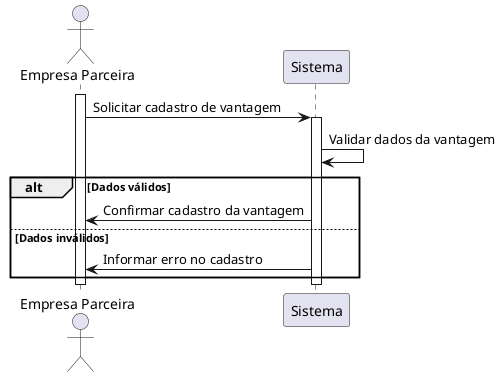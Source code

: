 @startuml
actor "Empresa Parceira" as Empresa
participant "Sistema" as Sistema

activate Empresa
Empresa -> Sistema : Solicitar cadastro de vantagem
activate Sistema

Sistema -> Sistema : Validar dados da vantagem
alt Dados válidos
    Sistema -> Empresa : Confirmar cadastro da vantagem
else Dados inválidos
    Sistema -> Empresa : Informar erro no cadastro
end

deactivate Sistema
deactivate Empresa
@enduml